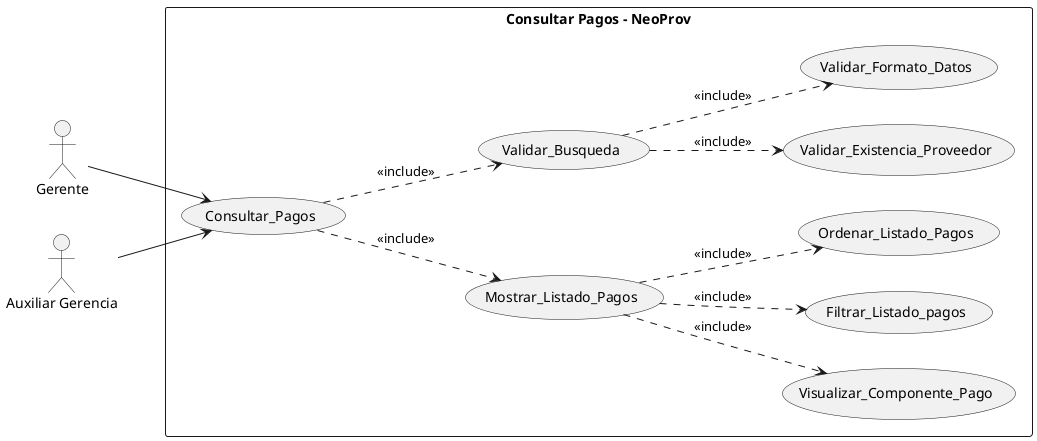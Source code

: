 @startuml diagramaCasoUsoOcho
left to right direction
actor "Gerente" as Gerente
actor "Auxiliar Gerencia" as AuxGerencia

rectangle "Consultar Pagos - NeoProv" {
    usecase "Consultar_Pagos" as UC1
    usecase "Mostrar_Listado_Pagos" as UC2
    usecase "Validar_Busqueda" as UC3
    usecase "Visualizar_Componente_Pago" as UC4
    usecase "Validar_Existencia_Proveedor" as UC5
    usecase "Validar_Formato_Datos" as UC6
    usecase "Filtrar_Listado_pagos" as UC7
    usecase "Ordenar_Listado_Pagos" as UC8


}

Gerente --> UC1
AuxGerencia --> UC1

UC1 ..> UC2 : <<include>>
UC1 ..> UC3 : <<include>>
UC2 ..> UC4 : <<include>>
UC2 ..> UC7 : <<include>>
UC2 ..> UC8 : <<include>>
UC3 ..> UC5 : <<include>>
UC3 ..> UC6 : <<include>>



@enduml
